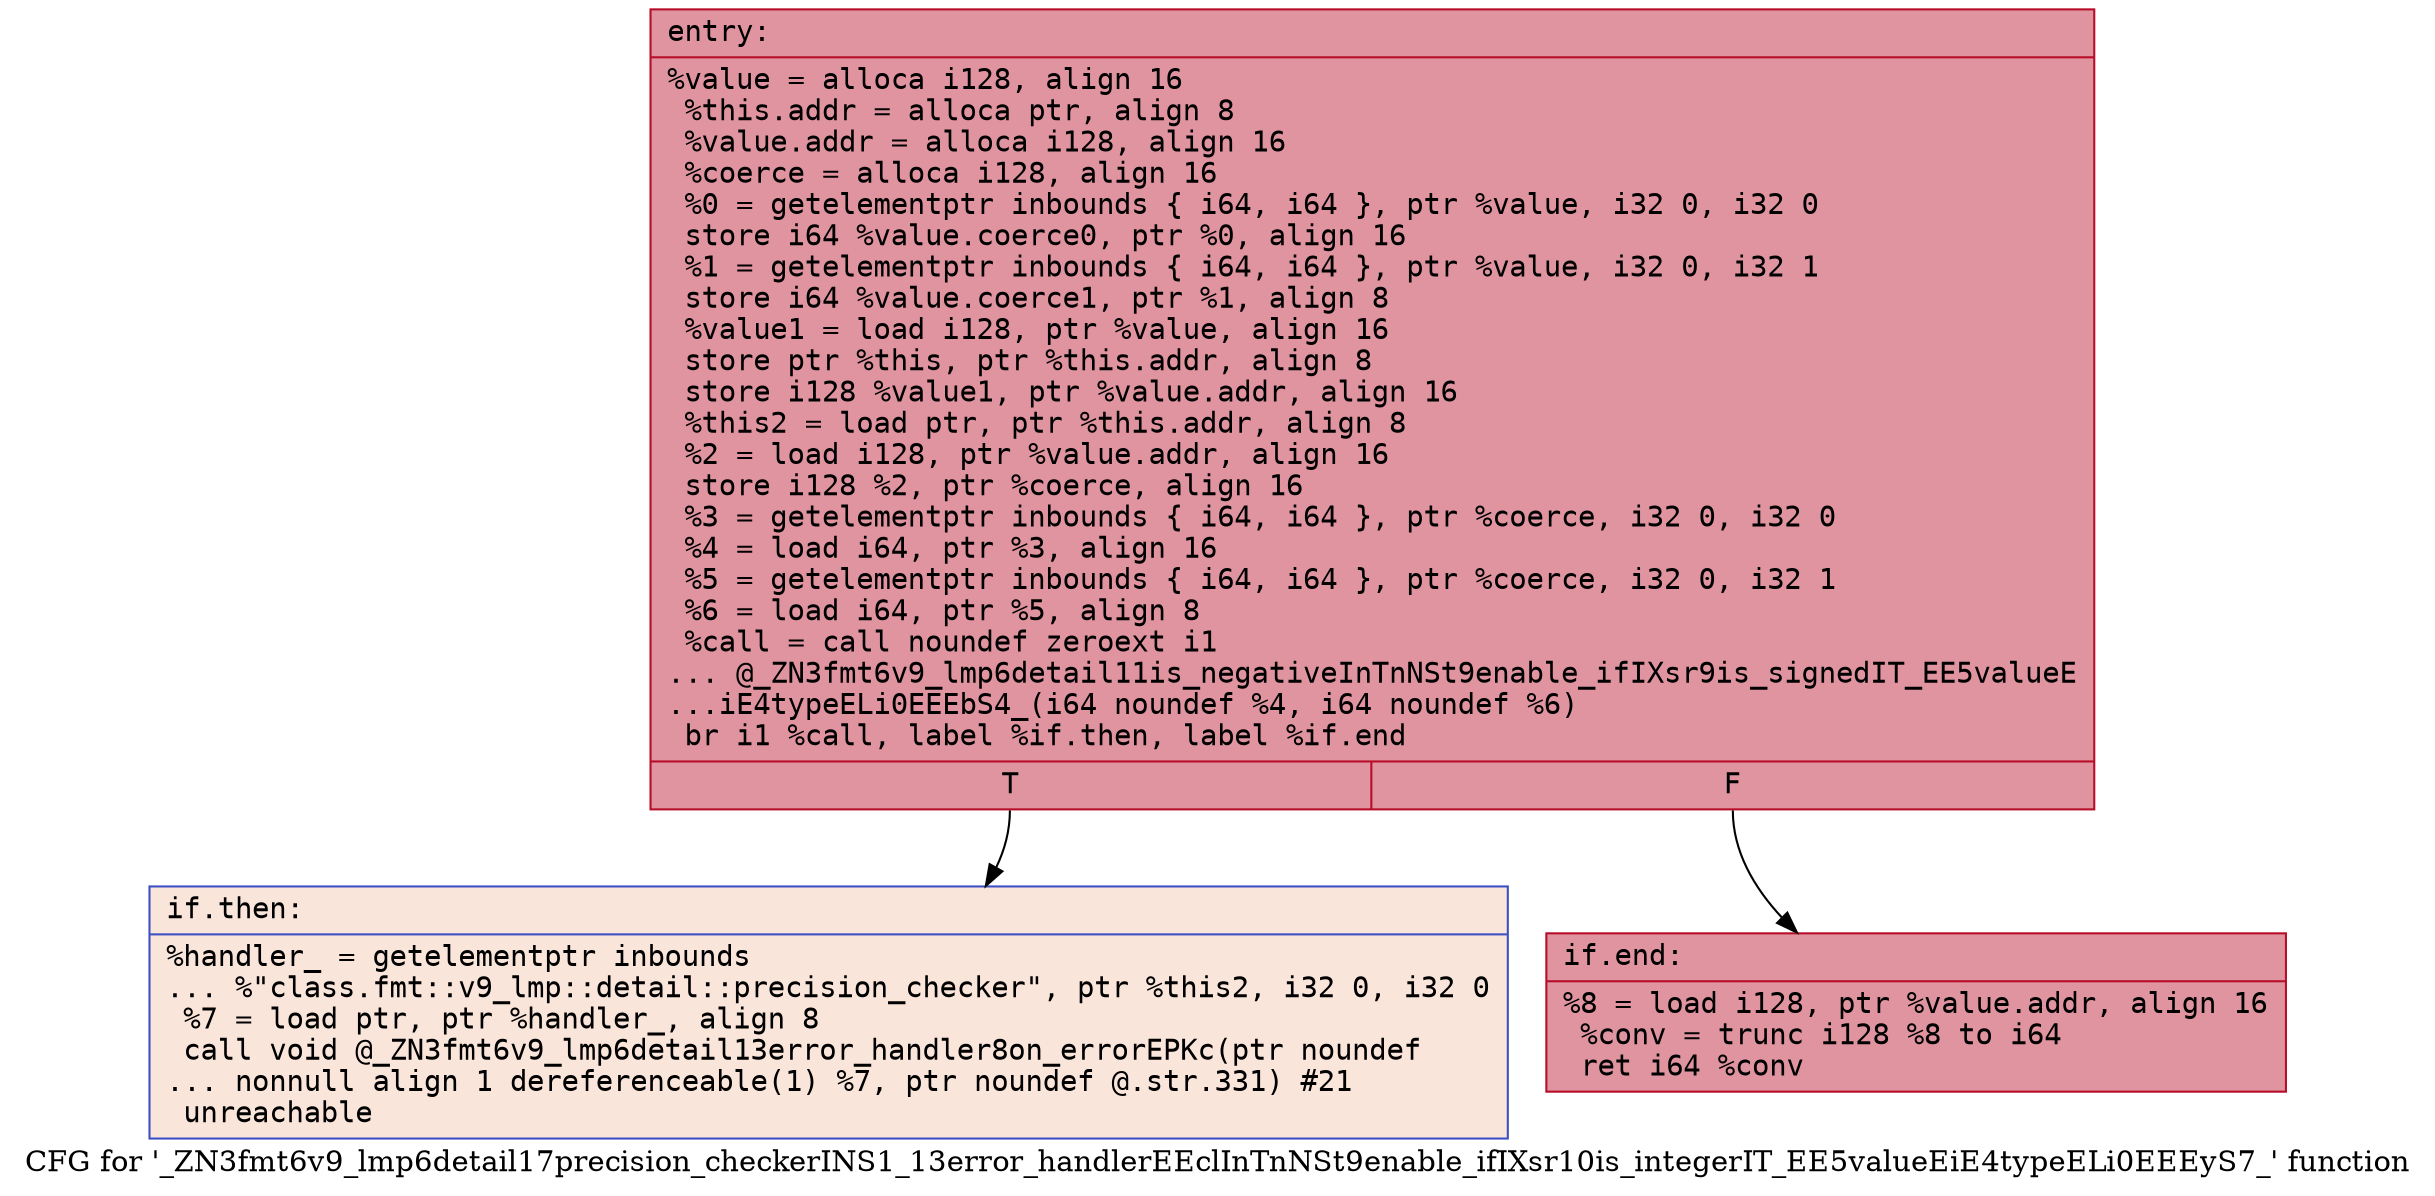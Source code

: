 digraph "CFG for '_ZN3fmt6v9_lmp6detail17precision_checkerINS1_13error_handlerEEclInTnNSt9enable_ifIXsr10is_integerIT_EE5valueEiE4typeELi0EEEyS7_' function" {
	label="CFG for '_ZN3fmt6v9_lmp6detail17precision_checkerINS1_13error_handlerEEclInTnNSt9enable_ifIXsr10is_integerIT_EE5valueEiE4typeELi0EEEyS7_' function";

	Node0x556bfeb47690 [shape=record,color="#b70d28ff", style=filled, fillcolor="#b70d2870" fontname="Courier",label="{entry:\l|  %value = alloca i128, align 16\l  %this.addr = alloca ptr, align 8\l  %value.addr = alloca i128, align 16\l  %coerce = alloca i128, align 16\l  %0 = getelementptr inbounds \{ i64, i64 \}, ptr %value, i32 0, i32 0\l  store i64 %value.coerce0, ptr %0, align 16\l  %1 = getelementptr inbounds \{ i64, i64 \}, ptr %value, i32 0, i32 1\l  store i64 %value.coerce1, ptr %1, align 8\l  %value1 = load i128, ptr %value, align 16\l  store ptr %this, ptr %this.addr, align 8\l  store i128 %value1, ptr %value.addr, align 16\l  %this2 = load ptr, ptr %this.addr, align 8\l  %2 = load i128, ptr %value.addr, align 16\l  store i128 %2, ptr %coerce, align 16\l  %3 = getelementptr inbounds \{ i64, i64 \}, ptr %coerce, i32 0, i32 0\l  %4 = load i64, ptr %3, align 16\l  %5 = getelementptr inbounds \{ i64, i64 \}, ptr %coerce, i32 0, i32 1\l  %6 = load i64, ptr %5, align 8\l  %call = call noundef zeroext i1\l... @_ZN3fmt6v9_lmp6detail11is_negativeInTnNSt9enable_ifIXsr9is_signedIT_EE5valueE\l...iE4typeELi0EEEbS4_(i64 noundef %4, i64 noundef %6)\l  br i1 %call, label %if.then, label %if.end\l|{<s0>T|<s1>F}}"];
	Node0x556bfeb47690:s0 -> Node0x556bfeb48370[tooltip="entry -> if.then\nProbability 0.00%" ];
	Node0x556bfeb47690:s1 -> Node0x556bfeb483c0[tooltip="entry -> if.end\nProbability 100.00%" ];
	Node0x556bfeb48370 [shape=record,color="#3d50c3ff", style=filled, fillcolor="#f4c5ad70" fontname="Courier",label="{if.then:\l|  %handler_ = getelementptr inbounds\l... %\"class.fmt::v9_lmp::detail::precision_checker\", ptr %this2, i32 0, i32 0\l  %7 = load ptr, ptr %handler_, align 8\l  call void @_ZN3fmt6v9_lmp6detail13error_handler8on_errorEPKc(ptr noundef\l... nonnull align 1 dereferenceable(1) %7, ptr noundef @.str.331) #21\l  unreachable\l}"];
	Node0x556bfeb483c0 [shape=record,color="#b70d28ff", style=filled, fillcolor="#b70d2870" fontname="Courier",label="{if.end:\l|  %8 = load i128, ptr %value.addr, align 16\l  %conv = trunc i128 %8 to i64\l  ret i64 %conv\l}"];
}
